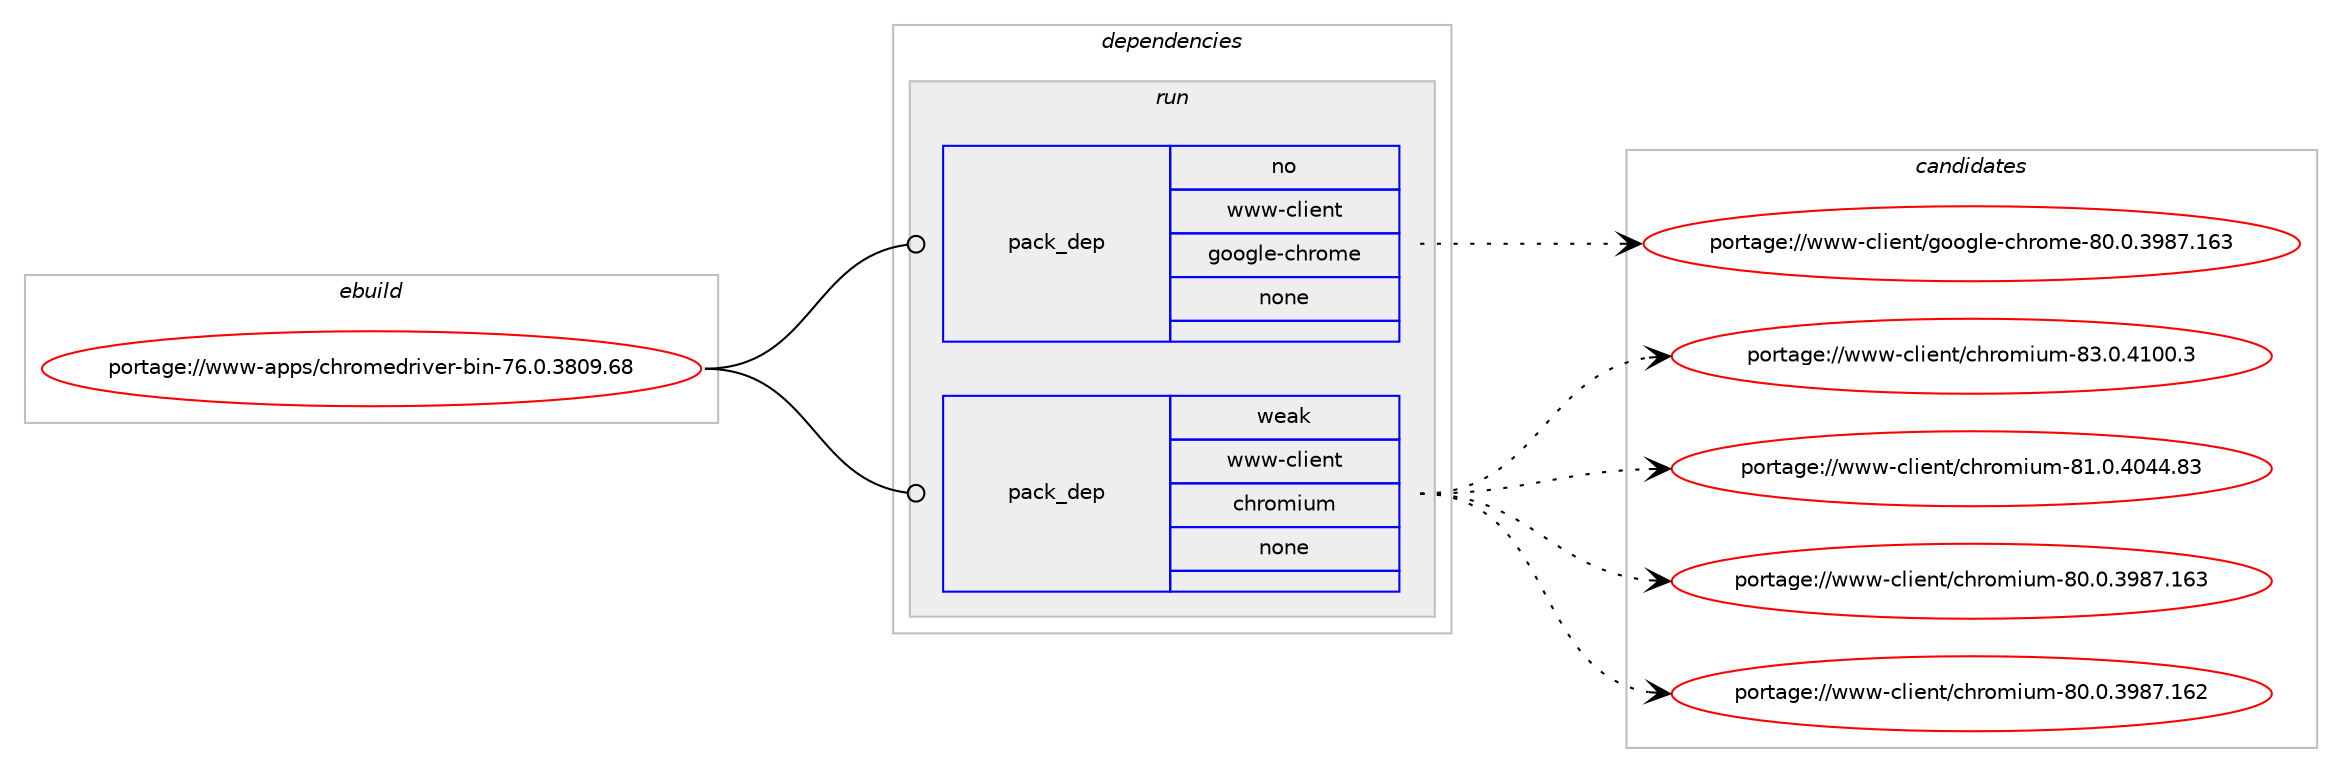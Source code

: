 digraph prolog {

# *************
# Graph options
# *************

newrank=true;
concentrate=true;
compound=true;
graph [rankdir=LR,fontname=Helvetica,fontsize=10,ranksep=1.5];#, ranksep=2.5, nodesep=0.2];
edge  [arrowhead=vee];
node  [fontname=Helvetica,fontsize=10];

# **********
# The ebuild
# **********

subgraph cluster_leftcol {
color=gray;
rank=same;
label=<<i>ebuild</i>>;
id [label="portage://www-apps/chromedriver-bin-76.0.3809.68", color=red, width=4, href="../www-apps/chromedriver-bin-76.0.3809.68.svg"];
}

# ****************
# The dependencies
# ****************

subgraph cluster_midcol {
color=gray;
label=<<i>dependencies</i>>;
subgraph cluster_compile {
fillcolor="#eeeeee";
style=filled;
label=<<i>compile</i>>;
}
subgraph cluster_compileandrun {
fillcolor="#eeeeee";
style=filled;
label=<<i>compile and run</i>>;
}
subgraph cluster_run {
fillcolor="#eeeeee";
style=filled;
label=<<i>run</i>>;
subgraph pack1919 {
dependency2181 [label=<<TABLE BORDER="0" CELLBORDER="1" CELLSPACING="0" CELLPADDING="4" WIDTH="220"><TR><TD ROWSPAN="6" CELLPADDING="30">pack_dep</TD></TR><TR><TD WIDTH="110">no</TD></TR><TR><TD>www-client</TD></TR><TR><TD>google-chrome</TD></TR><TR><TD>none</TD></TR><TR><TD></TD></TR></TABLE>>, shape=none, color=blue];
}
id:e -> dependency2181:w [weight=20,style="solid",arrowhead="odot"];
subgraph pack1920 {
dependency2182 [label=<<TABLE BORDER="0" CELLBORDER="1" CELLSPACING="0" CELLPADDING="4" WIDTH="220"><TR><TD ROWSPAN="6" CELLPADDING="30">pack_dep</TD></TR><TR><TD WIDTH="110">weak</TD></TR><TR><TD>www-client</TD></TR><TR><TD>chromium</TD></TR><TR><TD>none</TD></TR><TR><TD></TD></TR></TABLE>>, shape=none, color=blue];
}
id:e -> dependency2182:w [weight=20,style="solid",arrowhead="odot"];
}
}

# **************
# The candidates
# **************

subgraph cluster_choices {
rank=same;
color=gray;
label=<<i>candidates</i>>;

subgraph choice1919 {
color=black;
nodesep=1;
choice11911911945991081051011101164710311111110310810145991041141111091014556484648465157565546495451 [label="portage://www-client/google-chrome-80.0.3987.163", color=red, width=4,href="../www-client/google-chrome-80.0.3987.163.svg"];
dependency2181:e -> choice11911911945991081051011101164710311111110310810145991041141111091014556484648465157565546495451:w [style=dotted,weight="100"];
}
subgraph choice1920 {
color=black;
nodesep=1;
choice11911911945991081051011101164799104114111109105117109455651464846524948484651 [label="portage://www-client/chromium-83.0.4100.3", color=red, width=4,href="../www-client/chromium-83.0.4100.3.svg"];
choice1191191194599108105101110116479910411411110910511710945564946484652485252465651 [label="portage://www-client/chromium-81.0.4044.83", color=red, width=4,href="../www-client/chromium-81.0.4044.83.svg"];
choice119119119459910810510111011647991041141111091051171094556484648465157565546495451 [label="portage://www-client/chromium-80.0.3987.163", color=red, width=4,href="../www-client/chromium-80.0.3987.163.svg"];
choice119119119459910810510111011647991041141111091051171094556484648465157565546495450 [label="portage://www-client/chromium-80.0.3987.162", color=red, width=4,href="../www-client/chromium-80.0.3987.162.svg"];
dependency2182:e -> choice11911911945991081051011101164799104114111109105117109455651464846524948484651:w [style=dotted,weight="100"];
dependency2182:e -> choice1191191194599108105101110116479910411411110910511710945564946484652485252465651:w [style=dotted,weight="100"];
dependency2182:e -> choice119119119459910810510111011647991041141111091051171094556484648465157565546495451:w [style=dotted,weight="100"];
dependency2182:e -> choice119119119459910810510111011647991041141111091051171094556484648465157565546495450:w [style=dotted,weight="100"];
}
}

}
